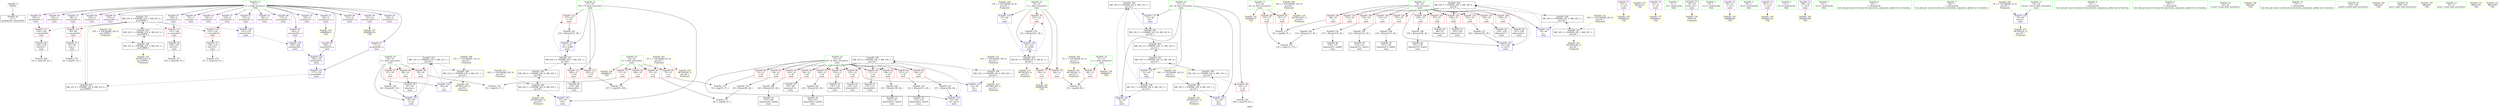 digraph "SVFG" {
	label="SVFG";

	Node0x55b5bd2cd750 [shape=record,color=grey,label="{NodeID: 0\nNullPtr}"];
	Node0x55b5bd2cd750 -> Node0x55b5bd2b3100[style=solid];
	Node0x55b5bd2d7d50 [shape=record,color=grey,label="{NodeID: 180\n141 = cmp(140, 93, )\n}"];
	Node0x55b5bd2ce300 [shape=record,color=red,label="{NodeID: 97\n162\<--33\n\<--i6\nmain\n}"];
	Node0x55b5bd2ce300 -> Node0x55b5bd2d6250[style=solid];
	Node0x55b5bd2b2940 [shape=record,color=green,label="{NodeID: 14\n21\<--22\nt\<--t_field_insensitive\nmain\n}"];
	Node0x55b5bd2b2940 -> Node0x55b5bd2d0840[style=solid];
	Node0x55b5bd2b2940 -> Node0x55b5bd2d4b90[style=solid];
	Node0x55b5bd2d2760 [shape=record,color=black,label="{NodeID: 194\nMR_14V_9 = PHI(MR_14V_8, MR_14V_7, )\npts\{32 \}\n}"];
	Node0x55b5bd2d2760 -> Node0x55b5bd2d42a0[style=dashed];
	Node0x55b5bd2d2760 -> Node0x55b5bd2d1d60[style=dashed];
	Node0x55b5bd2cee60 [shape=record,color=red,label="{NodeID: 111\n205\<--37\n\<--i79\nmain\n}"];
	Node0x55b5bd2cee60 -> Node0x55b5bd2d7bd0[style=solid];
	Node0x55b5bd2b32d0 [shape=record,color=black,label="{NodeID: 28\n61\<--60\nidxprom\<--\nmain\n}"];
	Node0x55b5bd2e6ac0 [shape=record,color=yellow,style=double,label="{NodeID: 208\n10V_1 = ENCHI(MR_10V_0)\npts\{28 \}\nFun[main]}"];
	Node0x55b5bd2e6ac0 -> Node0x55b5bd2d0ec0[style=dashed];
	Node0x55b5bd2e6ac0 -> Node0x55b5bd2d0f90[style=dashed];
	Node0x55b5bd2e6ac0 -> Node0x55b5bd2e86b0[style=dashed];
	Node0x55b5bd2d4100 [shape=record,color=blue,label="{NodeID: 125\n31\<--40\nok\<--\nmain\n}"];
	Node0x55b5bd2d4100 -> Node0x55b5bd2e06e0[style=dashed];
	Node0x55b5bd2cdd50 [shape=record,color=black,label="{NodeID: 42\n151\<--150\nidxprom53\<--add52\nmain\n}"];
	Node0x55b5bd2e8950 [shape=record,color=yellow,style=double,label="{NodeID: 222\nRETMU(16V_2)\npts\{34 \}\nFun[main]}"];
	Node0x55b5bd2d4c60 [shape=record,color=yellow,style=double,label="{NodeID: 139\nAPARM(52)\nCS[]}"];
	Node0x55b5bd2cf8d0 [shape=record,color=purple,label="{NodeID: 56\n120\<--4\narrayidx31\<--a\nmain\n}"];
	Node0x55b5bd2d5680 [shape=record,color=yellow,style=double,label="{NodeID: 153\nARet(213)\nCS[]}"];
	Node0x55b5bd2d0430 [shape=record,color=purple,label="{NodeID: 70\n41\<--6\n\<--.str\nmain\n}"];
	Node0x55b5bd2d0430 -> Node0x55b5bd2d4ac0[style=solid];
	Node0x55b5bd2d69d0 [shape=record,color=grey,label="{NodeID: 167\n187 = Binary(186, 46, )\n}"];
	Node0x55b5bd2d69d0 -> Node0x55b5bd2d4780[style=solid];
	Node0x55b5bd2d0f90 [shape=record,color=red,label="{NodeID: 84\n115\<--27\n\<--m\nmain\n}"];
	Node0x55b5bd2d0f90 -> Node0x55b5bd2d7a50[style=solid];
	Node0x55b5bd2b4950 [shape=record,color=green,label="{NodeID: 1\n6\<--1\n.str\<--dummyObj\nGlob }"];
	Node0x55b5bd2d7ed0 [shape=record,color=grey,label="{NodeID: 181\n196 = cmp(195, 40, )\n}"];
	Node0x55b5bd2ce3d0 [shape=record,color=red,label="{NodeID: 98\n171\<--33\n\<--i6\nmain\n}"];
	Node0x55b5bd2ce3d0 -> Node0x55b5bd2ce160[style=solid];
	Node0x55b5bd2b3ef0 [shape=record,color=green,label="{NodeID: 15\n23\<--24\nc\<--c_field_insensitive\nmain\n}"];
	Node0x55b5bd2b3ef0 -> Node0x55b5bd2d0910[style=solid];
	Node0x55b5bd2b3ef0 -> Node0x55b5bd2d09e0[style=solid];
	Node0x55b5bd2b3ef0 -> Node0x55b5bd2d0ab0[style=solid];
	Node0x55b5bd2b3ef0 -> Node0x55b5bd2d3c20[style=solid];
	Node0x55b5bd2b3ef0 -> Node0x55b5bd2d49f0[style=solid];
	Node0x55b5bd2d2850 [shape=record,color=black,label="{NodeID: 195\nMR_14V_5 = PHI(MR_14V_12, MR_14V_4, )\npts\{32 \}\n}"];
	Node0x55b5bd2d2850 -> Node0x55b5bd2d4100[style=dashed];
	Node0x55b5bd2d2850 -> Node0x55b5bd2e06e0[style=dashed];
	Node0x55b5bd2d2850 -> Node0x55b5bd2e3f00[style=dashed];
	Node0x55b5bd2d2850 -> Node0x55b5bd2e5300[style=dashed];
	Node0x55b5bd2cef30 [shape=record,color=red,label="{NodeID: 112\n209\<--37\n\<--i79\nmain\n}"];
	Node0x55b5bd2cef30 -> Node0x55b5bd2cf320[style=solid];
	Node0x55b5bd2b33a0 [shape=record,color=black,label="{NodeID: 29\n85\<--84\nidxprom13\<--\nmain\n}"];
	Node0x55b5bd2e6ba0 [shape=record,color=yellow,style=double,label="{NodeID: 209\n12V_1 = ENCHI(MR_12V_0)\npts\{30 \}\nFun[main]}"];
	Node0x55b5bd2e6ba0 -> Node0x55b5bd2de8e0[style=dashed];
	Node0x55b5bd2d41d0 [shape=record,color=blue,label="{NodeID: 126\n31\<--40\nok\<--\nmain\n}"];
	Node0x55b5bd2d41d0 -> Node0x55b5bd2d2760[style=dashed];
	Node0x55b5bd2cde20 [shape=record,color=black,label="{NodeID: 43\n156\<--155\nidxprom55\<--\nmain\n}"];
	Node0x55b5bd2e8a30 [shape=record,color=yellow,style=double,label="{NodeID: 223\nRETMU(18V_2)\npts\{36 \}\nFun[main]}"];
	Node0x55b5bd2d4d30 [shape=record,color=yellow,style=double,label="{NodeID: 140\nAPARM(25)\nCS[]}"];
	Node0x55b5bd2cf9a0 [shape=record,color=purple,label="{NodeID: 57\n124\<--4\narrayidx34\<--a\nmain\n}"];
	Node0x55b5bd2cf9a0 -> Node0x55b5bd2d39b0[style=solid];
	Node0x55b5bd2d5710 [shape=record,color=yellow,style=double,label="{NodeID: 154\nFRet(18)\nFun[main]}"];
	Node0x55b5bd2d0500 [shape=record,color=purple,label="{NodeID: 71\n52\<--8\n\<--.str.1\nmain\n}"];
	Node0x55b5bd2d0500 -> Node0x55b5bd2d4c60[style=solid];
	Node0x55b5bd2d6b50 [shape=record,color=grey,label="{NodeID: 168\n150 = Binary(149, 46, )\n}"];
	Node0x55b5bd2d6b50 -> Node0x55b5bd2cdd50[style=solid];
	Node0x55b5bd2d1060 [shape=record,color=red,label="{NodeID: 85\n56\<--29\n\<--i\nmain\n}"];
	Node0x55b5bd2d1060 -> Node0x55b5bd2d7450[style=solid];
	Node0x55b5bd2b26b0 [shape=record,color=green,label="{NodeID: 2\n8\<--1\n.str.1\<--dummyObj\nGlob }"];
	Node0x55b5bd2ddee0 [shape=record,color=black,label="{NodeID: 182\nMR_12V_4 = PHI(MR_12V_5, MR_12V_3, )\npts\{30 \}\n}"];
	Node0x55b5bd2ddee0 -> Node0x55b5bd2d1060[style=dashed];
	Node0x55b5bd2ddee0 -> Node0x55b5bd2d1130[style=dashed];
	Node0x55b5bd2ddee0 -> Node0x55b5bd2d1200[style=dashed];
	Node0x55b5bd2ddee0 -> Node0x55b5bd2d3dc0[style=dashed];
	Node0x55b5bd2ddee0 -> Node0x55b5bd2de8e0[style=dashed];
	Node0x55b5bd2ce4a0 [shape=record,color=red,label="{NodeID: 99\n186\<--33\n\<--i6\nmain\n}"];
	Node0x55b5bd2ce4a0 -> Node0x55b5bd2d69d0[style=solid];
	Node0x55b5bd2b3fc0 [shape=record,color=green,label="{NodeID: 16\n25\<--26\nn\<--n_field_insensitive\nmain\n}"];
	Node0x55b5bd2b3fc0 -> Node0x55b5bd2d0b80[style=solid];
	Node0x55b5bd2b3fc0 -> Node0x55b5bd2d0c50[style=solid];
	Node0x55b5bd2b3fc0 -> Node0x55b5bd2d0d20[style=solid];
	Node0x55b5bd2b3fc0 -> Node0x55b5bd2d0df0[style=solid];
	Node0x55b5bd2b3fc0 -> Node0x55b5bd2d4d30[style=solid];
	Node0x55b5bd2e3500 [shape=record,color=black,label="{NodeID: 196\nMR_18V_5 = PHI(MR_18V_6, MR_18V_4, )\npts\{36 \}\n}"];
	Node0x55b5bd2e3500 -> Node0x55b5bd2ce570[style=dashed];
	Node0x55b5bd2e3500 -> Node0x55b5bd2ce640[style=dashed];
	Node0x55b5bd2e3500 -> Node0x55b5bd2ce710[style=dashed];
	Node0x55b5bd2e3500 -> Node0x55b5bd2ce7e0[style=dashed];
	Node0x55b5bd2e3500 -> Node0x55b5bd2ce8b0[style=dashed];
	Node0x55b5bd2e3500 -> Node0x55b5bd2ce980[style=dashed];
	Node0x55b5bd2e3500 -> Node0x55b5bd2cea50[style=dashed];
	Node0x55b5bd2e3500 -> Node0x55b5bd2ceb20[style=dashed];
	Node0x55b5bd2e3500 -> Node0x55b5bd2cebf0[style=dashed];
	Node0x55b5bd2e3500 -> Node0x55b5bd2cecc0[style=dashed];
	Node0x55b5bd2e3500 -> Node0x55b5bd2ced90[style=dashed];
	Node0x55b5bd2e3500 -> Node0x55b5bd2d46b0[style=dashed];
	Node0x55b5bd2e3500 -> Node0x55b5bd2e4900[style=dashed];
	Node0x55b5bd2cf000 [shape=record,color=red,label="{NodeID: 113\n215\<--37\n\<--i79\nmain\n}"];
	Node0x55b5bd2cf000 -> Node0x55b5bd2d60d0[style=solid];
	Node0x55b5bd2b3470 [shape=record,color=black,label="{NodeID: 30\n88\<--87\nidxprom15\<--\nmain\n}"];
	Node0x55b5bd2e6c80 [shape=record,color=yellow,style=double,label="{NodeID: 210\n14V_1 = ENCHI(MR_14V_0)\npts\{32 \}\nFun[main]}"];
	Node0x55b5bd2e6c80 -> Node0x55b5bd2dede0[style=dashed];
	Node0x55b5bd2d42a0 [shape=record,color=blue,label="{NodeID: 127\n31\<--40\nok\<--\nmain\n}"];
	Node0x55b5bd2d42a0 -> Node0x55b5bd2d1d60[style=dashed];
	Node0x55b5bd2cdef0 [shape=record,color=black,label="{NodeID: 44\n159\<--158\nidxprom57\<--\nmain\n}"];
	Node0x55b5bd2e8b10 [shape=record,color=yellow,style=double,label="{NodeID: 224\nRETMU(20V_2)\npts\{38 \}\nFun[main]}"];
	Node0x55b5bd2d4e00 [shape=record,color=yellow,style=double,label="{NodeID: 141\nAPARM(27)\nCS[]}"];
	Node0x55b5bd2cfa70 [shape=record,color=purple,label="{NodeID: 58\n134\<--4\narrayidx41\<--a\nmain\n}"];
	Node0x55b5bd2d57d0 [shape=record,color=grey,label="{NodeID: 155\n96 = Binary(95, 46, )\n}"];
	Node0x55b5bd2d57d0 -> Node0x55b5bd2d78d0[style=solid];
	Node0x55b5bd2d05d0 [shape=record,color=purple,label="{NodeID: 72\n64\<--10\n\<--.str.2\nmain\n}"];
	Node0x55b5bd2d05d0 -> Node0x55b5bd2d4ed0[style=solid];
	Node0x55b5bd2d6cd0 [shape=record,color=grey,label="{NodeID: 169\n136 = Binary(135, 46, )\n}"];
	Node0x55b5bd2d6cd0 -> Node0x55b5bd2cdae0[style=solid];
	Node0x55b5bd2d1130 [shape=record,color=red,label="{NodeID: 86\n60\<--29\n\<--i\nmain\n}"];
	Node0x55b5bd2d1130 -> Node0x55b5bd2b32d0[style=solid];
	Node0x55b5bd2b2740 [shape=record,color=green,label="{NodeID: 3\n10\<--1\n.str.2\<--dummyObj\nGlob }"];
	Node0x55b5bd2de3e0 [shape=record,color=black,label="{NodeID: 183\nMR_6V_3 = PHI(MR_6V_4, MR_6V_2, )\npts\{24 \}\n}"];
	Node0x55b5bd2de3e0 -> Node0x55b5bd2d0910[style=dashed];
	Node0x55b5bd2de3e0 -> Node0x55b5bd2d09e0[style=dashed];
	Node0x55b5bd2de3e0 -> Node0x55b5bd2d0ab0[style=dashed];
	Node0x55b5bd2de3e0 -> Node0x55b5bd2d49f0[style=dashed];
	Node0x55b5bd2de3e0 -> Node0x55b5bd2e84f0[style=dashed];
	Node0x55b5bd2ce570 [shape=record,color=red,label="{NodeID: 100\n80\<--35\n\<--j\nmain\n}"];
	Node0x55b5bd2ce570 -> Node0x55b5bd2d6fd0[style=solid];
	Node0x55b5bd2b4090 [shape=record,color=green,label="{NodeID: 17\n27\<--28\nm\<--m_field_insensitive\nmain\n}"];
	Node0x55b5bd2b4090 -> Node0x55b5bd2d0ec0[style=solid];
	Node0x55b5bd2b4090 -> Node0x55b5bd2d0f90[style=solid];
	Node0x55b5bd2b4090 -> Node0x55b5bd2d4e00[style=solid];
	Node0x55b5bd2e3a00 [shape=record,color=black,label="{NodeID: 197\nMR_22V_4 = PHI(MR_22V_9, MR_22V_3, )\npts\{50000 \}\n}"];
	Node0x55b5bd2e3a00 -> Node0x55b5bd2cf0d0[style=dashed];
	Node0x55b5bd2e3a00 -> Node0x55b5bd2cf1a0[style=dashed];
	Node0x55b5bd2e3a00 -> Node0x55b5bd2d39b0[style=dashed];
	Node0x55b5bd2e3a00 -> Node0x55b5bd2d3a80[style=dashed];
	Node0x55b5bd2e3a00 -> Node0x55b5bd2d4370[style=dashed];
	Node0x55b5bd2e3a00 -> Node0x55b5bd2e4e00[style=dashed];
	Node0x55b5bd2e3a00 -> Node0x55b5bd2e5800[style=dashed];
	Node0x55b5bd2cf0d0 [shape=record,color=red,label="{NodeID: 114\n90\<--89\n\<--arrayidx16\nmain\n}"];
	Node0x55b5bd2cf0d0 -> Node0x55b5bd2b3540[style=solid];
	Node0x55b5bd2b3540 [shape=record,color=black,label="{NodeID: 31\n91\<--90\nconv\<--\nmain\n}"];
	Node0x55b5bd2b3540 -> Node0x55b5bd2d6e50[style=solid];
	Node0x55b5bd2e7570 [shape=record,color=yellow,style=double,label="{NodeID: 211\n16V_1 = ENCHI(MR_16V_0)\npts\{34 \}\nFun[main]}"];
	Node0x55b5bd2e7570 -> Node0x55b5bd2df2e0[style=dashed];
	Node0x55b5bd2d4370 [shape=record,color=blue,label="{NodeID: 128\n152\<--154\narrayidx54\<--\nmain\n}"];
	Node0x55b5bd2d4370 -> Node0x55b5bd2d4440[style=dashed];
	Node0x55b5bd2cdfc0 [shape=record,color=black,label="{NodeID: 45\n164\<--163\nidxprom60\<--add59\nmain\n}"];
	Node0x55b5bd2e8bf0 [shape=record,color=yellow,style=double,label="{NodeID: 225\nRETMU(22V_2)\npts\{50000 \}\nFun[main]}"];
	Node0x55b5bd2d4ed0 [shape=record,color=yellow,style=double,label="{NodeID: 142\nAPARM(64)\nCS[]}"];
	Node0x55b5bd2cfb40 [shape=record,color=purple,label="{NodeID: 59\n138\<--4\narrayidx44\<--a\nmain\n}"];
	Node0x55b5bd2cfb40 -> Node0x55b5bd2d3a80[style=solid];
	Node0x55b5bd2d5950 [shape=record,color=grey,label="{NodeID: 156\n175 = Binary(174, 46, )\n}"];
	Node0x55b5bd2d5950 -> Node0x55b5bd2cf250[style=solid];
	Node0x55b5bd2d06a0 [shape=record,color=purple,label="{NodeID: 73\n191\<--12\n\<--.str.3\nmain\n}"];
	Node0x55b5bd2d06a0 -> Node0x55b5bd2d5070[style=solid];
	Node0x55b5bd2d6e50 [shape=record,color=grey,label="{NodeID: 170\n92 = cmp(91, 93, )\n}"];
	Node0x55b5bd2d1200 [shape=record,color=red,label="{NodeID: 87\n67\<--29\n\<--i\nmain\n}"];
	Node0x55b5bd2d1200 -> Node0x55b5bd2d5c50[style=solid];
	Node0x55b5bd2cce30 [shape=record,color=green,label="{NodeID: 4\n12\<--1\n.str.3\<--dummyObj\nGlob }"];
	Node0x55b5bd2de8e0 [shape=record,color=black,label="{NodeID: 184\nMR_12V_2 = PHI(MR_12V_4, MR_12V_1, )\npts\{30 \}\n}"];
	Node0x55b5bd2de8e0 -> Node0x55b5bd2d3cf0[style=dashed];
	Node0x55b5bd2de8e0 -> Node0x55b5bd2e8790[style=dashed];
	Node0x55b5bd2ce640 [shape=record,color=red,label="{NodeID: 101\n87\<--35\n\<--j\nmain\n}"];
	Node0x55b5bd2ce640 -> Node0x55b5bd2b3470[style=solid];
	Node0x55b5bd2b4160 [shape=record,color=green,label="{NodeID: 18\n29\<--30\ni\<--i_field_insensitive\nmain\n}"];
	Node0x55b5bd2b4160 -> Node0x55b5bd2d1060[style=solid];
	Node0x55b5bd2b4160 -> Node0x55b5bd2d1130[style=solid];
	Node0x55b5bd2b4160 -> Node0x55b5bd2d1200[style=solid];
	Node0x55b5bd2b4160 -> Node0x55b5bd2d3cf0[style=solid];
	Node0x55b5bd2b4160 -> Node0x55b5bd2d3dc0[style=solid];
	Node0x55b5bd2e3f00 [shape=record,color=black,label="{NodeID: 198\nMR_14V_4 = PHI(MR_14V_5, MR_14V_3, )\npts\{32 \}\n}"];
	Node0x55b5bd2e3f00 -> Node0x55b5bd2d12d0[style=dashed];
	Node0x55b5bd2e3f00 -> Node0x55b5bd2dede0[style=dashed];
	Node0x55b5bd2e3f00 -> Node0x55b5bd2d2850[style=dashed];
	Node0x55b5bd2cf1a0 [shape=record,color=red,label="{NodeID: 115\n107\<--106\n\<--arrayidx23\nmain\n}"];
	Node0x55b5bd2cf1a0 -> Node0x55b5bd2b37b0[style=solid];
	Node0x55b5bd2b3610 [shape=record,color=black,label="{NodeID: 32\n102\<--101\nidxprom20\<--add19\nmain\n}"];
	Node0x55b5bd2e7650 [shape=record,color=yellow,style=double,label="{NodeID: 212\n18V_1 = ENCHI(MR_18V_0)\npts\{36 \}\nFun[main]}"];
	Node0x55b5bd2e7650 -> Node0x55b5bd2df7e0[style=dashed];
	Node0x55b5bd2d4440 [shape=record,color=blue,label="{NodeID: 129\n160\<--154\narrayidx58\<--\nmain\n}"];
	Node0x55b5bd2d4440 -> Node0x55b5bd2d4510[style=dashed];
	Node0x55b5bd2ce090 [shape=record,color=black,label="{NodeID: 46\n167\<--166\nidxprom62\<--\nmain\n}"];
	Node0x55b5bd2d4fa0 [shape=record,color=yellow,style=double,label="{NodeID: 143\nAPARM(63)\nCS[]}"];
	Node0x55b5bd2cfc10 [shape=record,color=purple,label="{NodeID: 60\n148\<--4\narrayidx51\<--a\nmain\n}"];
	Node0x55b5bd2d5ad0 [shape=record,color=grey,label="{NodeID: 157\n182 = Binary(181, 46, )\n}"];
	Node0x55b5bd2d5ad0 -> Node0x55b5bd2d46b0[style=solid];
	Node0x55b5bd2d0770 [shape=record,color=purple,label="{NodeID: 74\n198\<--14\n\<--.str.4\nmain\n}"];
	Node0x55b5bd2d0770 -> Node0x55b5bd2d5210[style=solid];
	Node0x55b5bd2d6fd0 [shape=record,color=grey,label="{NodeID: 171\n82 = cmp(80, 81, )\n}"];
	Node0x55b5bd2d12d0 [shape=record,color=red,label="{NodeID: 88\n195\<--31\n\<--ok\nmain\n}"];
	Node0x55b5bd2d12d0 -> Node0x55b5bd2d7ed0[style=solid];
	Node0x55b5bd2ccec0 [shape=record,color=green,label="{NodeID: 5\n14\<--1\n.str.4\<--dummyObj\nGlob }"];
	Node0x55b5bd2dede0 [shape=record,color=black,label="{NodeID: 185\nMR_14V_2 = PHI(MR_14V_4, MR_14V_1, )\npts\{32 \}\n}"];
	Node0x55b5bd2dede0 -> Node0x55b5bd2d3e90[style=dashed];
	Node0x55b5bd2dede0 -> Node0x55b5bd2e8870[style=dashed];
	Node0x55b5bd2ce710 [shape=record,color=red,label="{NodeID: 102\n104\<--35\n\<--j\nmain\n}"];
	Node0x55b5bd2ce710 -> Node0x55b5bd2b36e0[style=solid];
	Node0x55b5bd2b4230 [shape=record,color=green,label="{NodeID: 19\n31\<--32\nok\<--ok_field_insensitive\nmain\n}"];
	Node0x55b5bd2b4230 -> Node0x55b5bd2d12d0[style=solid];
	Node0x55b5bd2b4230 -> Node0x55b5bd2d3e90[style=solid];
	Node0x55b5bd2b4230 -> Node0x55b5bd2d4100[style=solid];
	Node0x55b5bd2b4230 -> Node0x55b5bd2d41d0[style=solid];
	Node0x55b5bd2b4230 -> Node0x55b5bd2d42a0[style=solid];
	Node0x55b5bd2e4400 [shape=record,color=black,label="{NodeID: 199\nMR_16V_4 = PHI(MR_16V_5, MR_16V_3, )\npts\{34 \}\n}"];
	Node0x55b5bd2e4400 -> Node0x55b5bd2d13a0[style=dashed];
	Node0x55b5bd2e4400 -> Node0x55b5bd2d1470[style=dashed];
	Node0x55b5bd2e4400 -> Node0x55b5bd2d1540[style=dashed];
	Node0x55b5bd2e4400 -> Node0x55b5bd2d1610[style=dashed];
	Node0x55b5bd2e4400 -> Node0x55b5bd2d16e0[style=dashed];
	Node0x55b5bd2e4400 -> Node0x55b5bd2d17b0[style=dashed];
	Node0x55b5bd2e4400 -> Node0x55b5bd2d1880[style=dashed];
	Node0x55b5bd2e4400 -> Node0x55b5bd2ce230[style=dashed];
	Node0x55b5bd2e4400 -> Node0x55b5bd2ce300[style=dashed];
	Node0x55b5bd2e4400 -> Node0x55b5bd2ce3d0[style=dashed];
	Node0x55b5bd2e4400 -> Node0x55b5bd2ce4a0[style=dashed];
	Node0x55b5bd2e4400 -> Node0x55b5bd2d4780[style=dashed];
	Node0x55b5bd2e4400 -> Node0x55b5bd2df2e0[style=dashed];
	Node0x55b5bd2d39b0 [shape=record,color=red,label="{NodeID: 116\n125\<--124\n\<--arrayidx34\nmain\n}"];
	Node0x55b5bd2d39b0 -> Node0x55b5bd2cd940[style=solid];
	Node0x55b5bd2b36e0 [shape=record,color=black,label="{NodeID: 33\n105\<--104\nidxprom22\<--\nmain\n}"];
	Node0x55b5bd2e7730 [shape=record,color=yellow,style=double,label="{NodeID: 213\n20V_1 = ENCHI(MR_20V_0)\npts\{38 \}\nFun[main]}"];
	Node0x55b5bd2e7730 -> Node0x55b5bd2dfce0[style=dashed];
	Node0x55b5bd2d4510 [shape=record,color=blue,label="{NodeID: 130\n168\<--170\narrayidx63\<--\nmain\n}"];
	Node0x55b5bd2d4510 -> Node0x55b5bd2d45e0[style=dashed];
	Node0x55b5bd2ce160 [shape=record,color=black,label="{NodeID: 47\n172\<--171\nidxprom64\<--\nmain\n}"];
	Node0x55b5bd2d5070 [shape=record,color=yellow,style=double,label="{NodeID: 144\nAPARM(191)\nCS[]}"];
	Node0x55b5bd2cfce0 [shape=record,color=purple,label="{NodeID: 61\n152\<--4\narrayidx54\<--a\nmain\n}"];
	Node0x55b5bd2cfce0 -> Node0x55b5bd2d4370[style=solid];
	Node0x55b5bd2d5c50 [shape=record,color=grey,label="{NodeID: 158\n68 = Binary(67, 46, )\n}"];
	Node0x55b5bd2d5c50 -> Node0x55b5bd2d3dc0[style=solid];
	Node0x55b5bd2d0840 [shape=record,color=red,label="{NodeID: 75\n49\<--21\n\<--t\nmain\n}"];
	Node0x55b5bd2d0840 -> Node0x55b5bd2d7150[style=solid];
	Node0x55b5bd2d7150 [shape=record,color=grey,label="{NodeID: 172\n50 = cmp(48, 49, )\n}"];
	Node0x55b5bd2d13a0 [shape=record,color=red,label="{NodeID: 89\n74\<--33\n\<--i6\nmain\n}"];
	Node0x55b5bd2d13a0 -> Node0x55b5bd2d72d0[style=solid];
	Node0x55b5bd2b4df0 [shape=record,color=green,label="{NodeID: 6\n40\<--1\n\<--dummyObj\nCan only get source location for instruction, argument, global var or function.}"];
	Node0x55b5bd2df2e0 [shape=record,color=black,label="{NodeID: 186\nMR_16V_2 = PHI(MR_16V_4, MR_16V_1, )\npts\{34 \}\n}"];
	Node0x55b5bd2df2e0 -> Node0x55b5bd2d3f60[style=dashed];
	Node0x55b5bd2df2e0 -> Node0x55b5bd2e8950[style=dashed];
	Node0x55b5bd2ce7e0 [shape=record,color=red,label="{NodeID: 103\n113\<--35\n\<--j\nmain\n}"];
	Node0x55b5bd2ce7e0 -> Node0x55b5bd2d6550[style=solid];
	Node0x55b5bd2b4300 [shape=record,color=green,label="{NodeID: 20\n33\<--34\ni6\<--i6_field_insensitive\nmain\n}"];
	Node0x55b5bd2b4300 -> Node0x55b5bd2d13a0[style=solid];
	Node0x55b5bd2b4300 -> Node0x55b5bd2d1470[style=solid];
	Node0x55b5bd2b4300 -> Node0x55b5bd2d1540[style=solid];
	Node0x55b5bd2b4300 -> Node0x55b5bd2d1610[style=solid];
	Node0x55b5bd2b4300 -> Node0x55b5bd2d16e0[style=solid];
	Node0x55b5bd2b4300 -> Node0x55b5bd2d17b0[style=solid];
	Node0x55b5bd2b4300 -> Node0x55b5bd2d1880[style=solid];
	Node0x55b5bd2b4300 -> Node0x55b5bd2ce230[style=solid];
	Node0x55b5bd2b4300 -> Node0x55b5bd2ce300[style=solid];
	Node0x55b5bd2b4300 -> Node0x55b5bd2ce3d0[style=solid];
	Node0x55b5bd2b4300 -> Node0x55b5bd2ce4a0[style=solid];
	Node0x55b5bd2b4300 -> Node0x55b5bd2d3f60[style=solid];
	Node0x55b5bd2b4300 -> Node0x55b5bd2d4780[style=solid];
	Node0x55b5bd2e4900 [shape=record,color=black,label="{NodeID: 200\nMR_18V_3 = PHI(MR_18V_5, MR_18V_2, )\npts\{36 \}\n}"];
	Node0x55b5bd2e4900 -> Node0x55b5bd2d4030[style=dashed];
	Node0x55b5bd2e4900 -> Node0x55b5bd2df7e0[style=dashed];
	Node0x55b5bd2d3a80 [shape=record,color=red,label="{NodeID: 117\n139\<--138\n\<--arrayidx44\nmain\n}"];
	Node0x55b5bd2d3a80 -> Node0x55b5bd2cdbb0[style=solid];
	Node0x55b5bd2b37b0 [shape=record,color=black,label="{NodeID: 34\n108\<--107\nconv24\<--\nmain\n}"];
	Node0x55b5bd2b37b0 -> Node0x55b5bd2d75d0[style=solid];
	Node0x55b5bd2e7810 [shape=record,color=yellow,style=double,label="{NodeID: 214\n22V_1 = ENCHI(MR_22V_0)\npts\{50000 \}\nFun[main]}"];
	Node0x55b5bd2e7810 -> Node0x55b5bd2e01e0[style=dashed];
	Node0x55b5bd2d45e0 [shape=record,color=blue,label="{NodeID: 131\n177\<--170\narrayidx68\<--\nmain\n}"];
	Node0x55b5bd2d45e0 -> Node0x55b5bd2e5800[style=dashed];
	Node0x55b5bd2cf250 [shape=record,color=black,label="{NodeID: 48\n176\<--175\nidxprom67\<--add66\nmain\n}"];
	Node0x55b5bd2d5140 [shape=record,color=yellow,style=double,label="{NodeID: 145\nAPARM(190)\nCS[]}"];
	Node0x55b5bd2cfdb0 [shape=record,color=purple,label="{NodeID: 62\n157\<--4\narrayidx56\<--a\nmain\n}"];
	Node0x55b5bd2d5dd0 [shape=record,color=grey,label="{NodeID: 159\n222 = Binary(221, 46, )\n}"];
	Node0x55b5bd2d5dd0 -> Node0x55b5bd2d49f0[style=solid];
	Node0x55b5bd2d0910 [shape=record,color=red,label="{NodeID: 76\n48\<--23\n\<--c\nmain\n}"];
	Node0x55b5bd2d0910 -> Node0x55b5bd2d7150[style=solid];
	Node0x55b5bd2d72d0 [shape=record,color=grey,label="{NodeID: 173\n76 = cmp(74, 75, )\n}"];
	Node0x55b5bd2d1470 [shape=record,color=red,label="{NodeID: 90\n84\<--33\n\<--i6\nmain\n}"];
	Node0x55b5bd2d1470 -> Node0x55b5bd2b33a0[style=solid];
	Node0x55b5bd2b4e80 [shape=record,color=green,label="{NodeID: 7\n46\<--1\n\<--dummyObj\nCan only get source location for instruction, argument, global var or function.}"];
	Node0x55b5bd2df7e0 [shape=record,color=black,label="{NodeID: 187\nMR_18V_2 = PHI(MR_18V_3, MR_18V_1, )\npts\{36 \}\n}"];
	Node0x55b5bd2df7e0 -> Node0x55b5bd2e4900[style=dashed];
	Node0x55b5bd2df7e0 -> Node0x55b5bd2e8a30[style=dashed];
	Node0x55b5bd2ce8b0 [shape=record,color=red,label="{NodeID: 104\n121\<--35\n\<--j\nmain\n}"];
	Node0x55b5bd2ce8b0 -> Node0x55b5bd2d66d0[style=solid];
	Node0x55b5bd2b43d0 [shape=record,color=green,label="{NodeID: 21\n35\<--36\nj\<--j_field_insensitive\nmain\n}"];
	Node0x55b5bd2b43d0 -> Node0x55b5bd2ce570[style=solid];
	Node0x55b5bd2b43d0 -> Node0x55b5bd2ce640[style=solid];
	Node0x55b5bd2b43d0 -> Node0x55b5bd2ce710[style=solid];
	Node0x55b5bd2b43d0 -> Node0x55b5bd2ce7e0[style=solid];
	Node0x55b5bd2b43d0 -> Node0x55b5bd2ce8b0[style=solid];
	Node0x55b5bd2b43d0 -> Node0x55b5bd2ce980[style=solid];
	Node0x55b5bd2b43d0 -> Node0x55b5bd2cea50[style=solid];
	Node0x55b5bd2b43d0 -> Node0x55b5bd2ceb20[style=solid];
	Node0x55b5bd2b43d0 -> Node0x55b5bd2cebf0[style=solid];
	Node0x55b5bd2b43d0 -> Node0x55b5bd2cecc0[style=solid];
	Node0x55b5bd2b43d0 -> Node0x55b5bd2ced90[style=solid];
	Node0x55b5bd2b43d0 -> Node0x55b5bd2d4030[style=solid];
	Node0x55b5bd2b43d0 -> Node0x55b5bd2d46b0[style=solid];
	Node0x55b5bd2e4e00 [shape=record,color=black,label="{NodeID: 201\nMR_22V_3 = PHI(MR_22V_4, MR_22V_2, )\npts\{50000 \}\n}"];
	Node0x55b5bd2e4e00 -> Node0x55b5bd2e01e0[style=dashed];
	Node0x55b5bd2e4e00 -> Node0x55b5bd2e3a00[style=dashed];
	Node0x55b5bd2d3b50 [shape=record,color=blue,label="{NodeID: 118\n19\<--40\nretval\<--\nmain\n}"];
	Node0x55b5bd2d3b50 -> Node0x55b5bd2e78f0[style=dashed];
	Node0x55b5bd2cd7e0 [shape=record,color=black,label="{NodeID: 35\n119\<--118\nidxprom30\<--\nmain\n}"];
	Node0x55b5bd2e78f0 [shape=record,color=yellow,style=double,label="{NodeID: 215\nRETMU(2V_2)\npts\{20 \}\nFun[main]}"];
	Node0x55b5bd2d46b0 [shape=record,color=blue,label="{NodeID: 132\n35\<--182\nj\<--inc71\nmain\n}"];
	Node0x55b5bd2d46b0 -> Node0x55b5bd2e3500[style=dashed];
	Node0x55b5bd2cf320 [shape=record,color=black,label="{NodeID: 49\n210\<--209\nidxprom83\<--\nmain\n}"];
	Node0x55b5bd2d5210 [shape=record,color=yellow,style=double,label="{NodeID: 146\nAPARM(198)\nCS[]}"];
	Node0x55b5bd2cfe80 [shape=record,color=purple,label="{NodeID: 63\n160\<--4\narrayidx58\<--a\nmain\n}"];
	Node0x55b5bd2cfe80 -> Node0x55b5bd2d4440[style=solid];
	Node0x55b5bd2d5f50 [shape=record,color=grey,label="{NodeID: 160\n101 = Binary(100, 46, )\n}"];
	Node0x55b5bd2d5f50 -> Node0x55b5bd2b3610[style=solid];
	Node0x55b5bd2d09e0 [shape=record,color=red,label="{NodeID: 77\n190\<--23\n\<--c\nmain\n}"];
	Node0x55b5bd2d09e0 -> Node0x55b5bd2d5140[style=solid];
	Node0x55b5bd2d7450 [shape=record,color=grey,label="{NodeID: 174\n58 = cmp(56, 57, )\n}"];
	Node0x55b5bd2d1540 [shape=record,color=red,label="{NodeID: 91\n95\<--33\n\<--i6\nmain\n}"];
	Node0x55b5bd2d1540 -> Node0x55b5bd2d57d0[style=solid];
	Node0x55b5bd2b2b30 [shape=record,color=green,label="{NodeID: 8\n93\<--1\n\<--dummyObj\nCan only get source location for instruction, argument, global var or function.}"];
	Node0x55b5bd2dfce0 [shape=record,color=black,label="{NodeID: 188\nMR_20V_2 = PHI(MR_20V_6, MR_20V_1, )\npts\{38 \}\n}"];
	Node0x55b5bd2dfce0 -> Node0x55b5bd2d4850[style=dashed];
	Node0x55b5bd2dfce0 -> Node0x55b5bd2e0be0[style=dashed];
	Node0x55b5bd2dfce0 -> Node0x55b5bd2e8b10[style=dashed];
	Node0x55b5bd2ce980 [shape=record,color=red,label="{NodeID: 105\n135\<--35\n\<--j\nmain\n}"];
	Node0x55b5bd2ce980 -> Node0x55b5bd2d6cd0[style=solid];
	Node0x55b5bd2b44a0 [shape=record,color=green,label="{NodeID: 22\n37\<--38\ni79\<--i79_field_insensitive\nmain\n}"];
	Node0x55b5bd2b44a0 -> Node0x55b5bd2cee60[style=solid];
	Node0x55b5bd2b44a0 -> Node0x55b5bd2cef30[style=solid];
	Node0x55b5bd2b44a0 -> Node0x55b5bd2cf000[style=solid];
	Node0x55b5bd2b44a0 -> Node0x55b5bd2d4850[style=solid];
	Node0x55b5bd2b44a0 -> Node0x55b5bd2d4920[style=solid];
	Node0x55b5bd2e5300 [shape=record,color=black,label="{NodeID: 202\nMR_14V_12 = PHI(MR_14V_11, MR_14V_5, )\npts\{32 \}\n}"];
	Node0x55b5bd2e5300 -> Node0x55b5bd2d2850[style=dashed];
	Node0x55b5bd2d3c20 [shape=record,color=blue,label="{NodeID: 119\n23\<--46\nc\<--\nmain\n}"];
	Node0x55b5bd2d3c20 -> Node0x55b5bd2de3e0[style=dashed];
	Node0x55b5bd2cd870 [shape=record,color=black,label="{NodeID: 36\n123\<--122\nidxprom33\<--add32\nmain\n}"];
	Node0x55b5bd2e8410 [shape=record,color=yellow,style=double,label="{NodeID: 216\nRETMU(4V_1)\npts\{22 \}\nFun[main]}"];
	Node0x55b5bd2d4780 [shape=record,color=blue,label="{NodeID: 133\n33\<--187\ni6\<--inc74\nmain\n}"];
	Node0x55b5bd2d4780 -> Node0x55b5bd2e4400[style=dashed];
	Node0x55b5bd2cf3f0 [shape=record,color=purple,label="{NodeID: 50\n62\<--4\narrayidx\<--a\nmain\n}"];
	Node0x55b5bd2d52e0 [shape=record,color=yellow,style=double,label="{NodeID: 147\nAPARM(212)\nCS[]}"];
	Node0x55b5bd2cff50 [shape=record,color=purple,label="{NodeID: 64\n165\<--4\narrayidx61\<--a\nmain\n}"];
	Node0x55b5bd2d60d0 [shape=record,color=grey,label="{NodeID: 161\n216 = Binary(215, 46, )\n}"];
	Node0x55b5bd2d60d0 -> Node0x55b5bd2d4920[style=solid];
	Node0x55b5bd2d0ab0 [shape=record,color=red,label="{NodeID: 78\n221\<--23\n\<--c\nmain\n}"];
	Node0x55b5bd2d0ab0 -> Node0x55b5bd2d5dd0[style=solid];
	Node0x55b5bd2d75d0 [shape=record,color=grey,label="{NodeID: 175\n109 = cmp(108, 93, )\n}"];
	Node0x55b5bd2d1610 [shape=record,color=red,label="{NodeID: 92\n100\<--33\n\<--i6\nmain\n}"];
	Node0x55b5bd2d1610 -> Node0x55b5bd2d5f50[style=solid];
	Node0x55b5bd2b2bc0 [shape=record,color=green,label="{NodeID: 9\n154\<--1\n\<--dummyObj\nCan only get source location for instruction, argument, global var or function.}"];
	Node0x55b5bd2e01e0 [shape=record,color=black,label="{NodeID: 189\nMR_22V_2 = PHI(MR_22V_3, MR_22V_1, )\npts\{50000 \}\n}"];
	Node0x55b5bd2e01e0 -> Node0x55b5bd2e4e00[style=dashed];
	Node0x55b5bd2e01e0 -> Node0x55b5bd2e8bf0[style=dashed];
	Node0x55b5bd2cea50 [shape=record,color=red,label="{NodeID: 106\n149\<--35\n\<--j\nmain\n}"];
	Node0x55b5bd2cea50 -> Node0x55b5bd2d6b50[style=solid];
	Node0x55b5bd2b2e00 [shape=record,color=green,label="{NodeID: 23\n43\<--44\nscanf\<--scanf_field_insensitive\n}"];
	Node0x55b5bd2e5800 [shape=record,color=black,label="{NodeID: 203\nMR_22V_9 = PHI(MR_22V_8, MR_22V_4, )\npts\{50000 \}\n}"];
	Node0x55b5bd2e5800 -> Node0x55b5bd2e3a00[style=dashed];
	Node0x55b5bd2d3cf0 [shape=record,color=blue,label="{NodeID: 120\n29\<--40\ni\<--\nmain\n}"];
	Node0x55b5bd2d3cf0 -> Node0x55b5bd2ddee0[style=dashed];
	Node0x55b5bd2cd940 [shape=record,color=black,label="{NodeID: 37\n126\<--125\nconv35\<--\nmain\n}"];
	Node0x55b5bd2cd940 -> Node0x55b5bd2d7750[style=solid];
	Node0x55b5bd2e84f0 [shape=record,color=yellow,style=double,label="{NodeID: 217\nRETMU(6V_3)\npts\{24 \}\nFun[main]}"];
	Node0x55b5bd2d4850 [shape=record,color=blue,label="{NodeID: 134\n37\<--40\ni79\<--\nmain\n}"];
	Node0x55b5bd2d4850 -> Node0x55b5bd2d2260[style=dashed];
	Node0x55b5bd2cf4c0 [shape=record,color=purple,label="{NodeID: 51\n63\<--4\narraydecay\<--a\nmain\n}"];
	Node0x55b5bd2cf4c0 -> Node0x55b5bd2d4fa0[style=solid];
	Node0x55b5bd2d53b0 [shape=record,color=yellow,style=double,label="{NodeID: 148\nARet(42)\nCS[]}"];
	Node0x55b5bd2d0020 [shape=record,color=purple,label="{NodeID: 65\n168\<--4\narrayidx63\<--a\nmain\n}"];
	Node0x55b5bd2d0020 -> Node0x55b5bd2d4510[style=solid];
	Node0x55b5bd2d6250 [shape=record,color=grey,label="{NodeID: 162\n163 = Binary(162, 46, )\n}"];
	Node0x55b5bd2d6250 -> Node0x55b5bd2cdfc0[style=solid];
	Node0x55b5bd2d0b80 [shape=record,color=red,label="{NodeID: 79\n57\<--25\n\<--n\nmain\n}"];
	Node0x55b5bd2d0b80 -> Node0x55b5bd2d7450[style=solid];
	Node0x55b5bd2d7750 [shape=record,color=grey,label="{NodeID: 176\n127 = cmp(126, 93, )\n}"];
	Node0x55b5bd2d16e0 [shape=record,color=red,label="{NodeID: 93\n118\<--33\n\<--i6\nmain\n}"];
	Node0x55b5bd2d16e0 -> Node0x55b5bd2cd7e0[style=solid];
	Node0x55b5bd2cd170 [shape=record,color=green,label="{NodeID: 10\n170\<--1\n\<--dummyObj\nCan only get source location for instruction, argument, global var or function.}"];
	Node0x55b5bd2e06e0 [shape=record,color=black,label="{NodeID: 190\nMR_14V_7 = PHI(MR_14V_6, MR_14V_5, )\npts\{32 \}\n}"];
	Node0x55b5bd2e06e0 -> Node0x55b5bd2d41d0[style=dashed];
	Node0x55b5bd2e06e0 -> Node0x55b5bd2d2760[style=dashed];
	Node0x55b5bd2ceb20 [shape=record,color=red,label="{NodeID: 107\n158\<--35\n\<--j\nmain\n}"];
	Node0x55b5bd2ceb20 -> Node0x55b5bd2cdef0[style=solid];
	Node0x55b5bd2b2f00 [shape=record,color=green,label="{NodeID: 24\n193\<--194\nprintf\<--printf_field_insensitive\n}"];
	Node0x55b5bd2e5d00 [shape=record,color=yellow,style=double,label="{NodeID: 204\n2V_1 = ENCHI(MR_2V_0)\npts\{20 \}\nFun[main]}"];
	Node0x55b5bd2e5d00 -> Node0x55b5bd2d3b50[style=dashed];
	Node0x55b5bd2d3dc0 [shape=record,color=blue,label="{NodeID: 121\n29\<--68\ni\<--inc\nmain\n}"];
	Node0x55b5bd2d3dc0 -> Node0x55b5bd2ddee0[style=dashed];
	Node0x55b5bd2cda10 [shape=record,color=black,label="{NodeID: 38\n133\<--132\nidxprom40\<--add39\nmain\n}"];
	Node0x55b5bd2e85d0 [shape=record,color=yellow,style=double,label="{NodeID: 218\nRETMU(8V_1)\npts\{26 \}\nFun[main]}"];
	Node0x55b5bd2d4920 [shape=record,color=blue,label="{NodeID: 135\n37\<--216\ni79\<--inc88\nmain\n}"];
	Node0x55b5bd2d4920 -> Node0x55b5bd2d2260[style=dashed];
	Node0x55b5bd2cf590 [shape=record,color=purple,label="{NodeID: 52\n86\<--4\narrayidx14\<--a\nmain\n}"];
	Node0x55b5bd2d5440 [shape=record,color=yellow,style=double,label="{NodeID: 149\nARet(53)\nCS[]}"];
	Node0x55b5bd2d00f0 [shape=record,color=purple,label="{NodeID: 66\n173\<--4\narrayidx65\<--a\nmain\n}"];
	Node0x55b5bd2d63d0 [shape=record,color=grey,label="{NodeID: 163\n132 = Binary(131, 46, )\n}"];
	Node0x55b5bd2d63d0 -> Node0x55b5bd2cda10[style=solid];
	Node0x55b5bd2d0c50 [shape=record,color=red,label="{NodeID: 80\n75\<--25\n\<--n\nmain\n}"];
	Node0x55b5bd2d0c50 -> Node0x55b5bd2d72d0[style=solid];
	Node0x55b5bd2d78d0 [shape=record,color=grey,label="{NodeID: 177\n98 = cmp(96, 97, )\n}"];
	Node0x55b5bd2d17b0 [shape=record,color=red,label="{NodeID: 94\n131\<--33\n\<--i6\nmain\n}"];
	Node0x55b5bd2d17b0 -> Node0x55b5bd2d63d0[style=solid];
	Node0x55b5bd2cd240 [shape=record,color=green,label="{NodeID: 11\n4\<--5\na\<--a_field_insensitive\nGlob }"];
	Node0x55b5bd2cd240 -> Node0x55b5bd2cf3f0[style=solid];
	Node0x55b5bd2cd240 -> Node0x55b5bd2cf4c0[style=solid];
	Node0x55b5bd2cd240 -> Node0x55b5bd2cf590[style=solid];
	Node0x55b5bd2cd240 -> Node0x55b5bd2cf660[style=solid];
	Node0x55b5bd2cd240 -> Node0x55b5bd2cf730[style=solid];
	Node0x55b5bd2cd240 -> Node0x55b5bd2cf800[style=solid];
	Node0x55b5bd2cd240 -> Node0x55b5bd2cf8d0[style=solid];
	Node0x55b5bd2cd240 -> Node0x55b5bd2cf9a0[style=solid];
	Node0x55b5bd2cd240 -> Node0x55b5bd2cfa70[style=solid];
	Node0x55b5bd2cd240 -> Node0x55b5bd2cfb40[style=solid];
	Node0x55b5bd2cd240 -> Node0x55b5bd2cfc10[style=solid];
	Node0x55b5bd2cd240 -> Node0x55b5bd2cfce0[style=solid];
	Node0x55b5bd2cd240 -> Node0x55b5bd2cfdb0[style=solid];
	Node0x55b5bd2cd240 -> Node0x55b5bd2cfe80[style=solid];
	Node0x55b5bd2cd240 -> Node0x55b5bd2cff50[style=solid];
	Node0x55b5bd2cd240 -> Node0x55b5bd2d0020[style=solid];
	Node0x55b5bd2cd240 -> Node0x55b5bd2d00f0[style=solid];
	Node0x55b5bd2cd240 -> Node0x55b5bd2d01c0[style=solid];
	Node0x55b5bd2cd240 -> Node0x55b5bd2d0290[style=solid];
	Node0x55b5bd2cd240 -> Node0x55b5bd2d0360[style=solid];
	Node0x55b5bd2e0be0 [shape=record,color=black,label="{NodeID: 191\nMR_20V_6 = PHI(MR_20V_4, MR_20V_2, )\npts\{38 \}\n}"];
	Node0x55b5bd2e0be0 -> Node0x55b5bd2dfce0[style=dashed];
	Node0x55b5bd2cebf0 [shape=record,color=red,label="{NodeID: 108\n166\<--35\n\<--j\nmain\n}"];
	Node0x55b5bd2cebf0 -> Node0x55b5bd2ce090[style=solid];
	Node0x55b5bd2b3000 [shape=record,color=green,label="{NodeID: 25\n200\<--201\nputs\<--puts_field_insensitive\n}"];
	Node0x55b5bd2e6820 [shape=record,color=yellow,style=double,label="{NodeID: 205\n4V_1 = ENCHI(MR_4V_0)\npts\{22 \}\nFun[main]}"];
	Node0x55b5bd2e6820 -> Node0x55b5bd2d0840[style=dashed];
	Node0x55b5bd2e6820 -> Node0x55b5bd2e8410[style=dashed];
	Node0x55b5bd2d3e90 [shape=record,color=blue,label="{NodeID: 122\n31\<--46\nok\<--\nmain\n}"];
	Node0x55b5bd2d3e90 -> Node0x55b5bd2e3f00[style=dashed];
	Node0x55b5bd2cdae0 [shape=record,color=black,label="{NodeID: 39\n137\<--136\nidxprom43\<--add42\nmain\n}"];
	Node0x55b5bd2e86b0 [shape=record,color=yellow,style=double,label="{NodeID: 219\nRETMU(10V_1)\npts\{28 \}\nFun[main]}"];
	Node0x55b5bd2d49f0 [shape=record,color=blue,label="{NodeID: 136\n23\<--222\nc\<--inc92\nmain\n}"];
	Node0x55b5bd2d49f0 -> Node0x55b5bd2de3e0[style=dashed];
	Node0x55b5bd2cf660 [shape=record,color=purple,label="{NodeID: 53\n89\<--4\narrayidx16\<--a\nmain\n}"];
	Node0x55b5bd2cf660 -> Node0x55b5bd2cf0d0[style=solid];
	Node0x55b5bd2d54d0 [shape=record,color=yellow,style=double,label="{NodeID: 150\nARet(65)\nCS[]}"];
	Node0x55b5bd2d01c0 [shape=record,color=purple,label="{NodeID: 67\n177\<--4\narrayidx68\<--a\nmain\n}"];
	Node0x55b5bd2d01c0 -> Node0x55b5bd2d45e0[style=solid];
	Node0x55b5bd2d6550 [shape=record,color=grey,label="{NodeID: 164\n114 = Binary(113, 46, )\n}"];
	Node0x55b5bd2d6550 -> Node0x55b5bd2d7a50[style=solid];
	Node0x55b5bd2d0d20 [shape=record,color=red,label="{NodeID: 81\n97\<--25\n\<--n\nmain\n}"];
	Node0x55b5bd2d0d20 -> Node0x55b5bd2d78d0[style=solid];
	Node0x55b5bd2d7a50 [shape=record,color=grey,label="{NodeID: 178\n116 = cmp(114, 115, )\n}"];
	Node0x55b5bd2d1880 [shape=record,color=red,label="{NodeID: 95\n145\<--33\n\<--i6\nmain\n}"];
	Node0x55b5bd2d1880 -> Node0x55b5bd2d6850[style=solid];
	Node0x55b5bd2cd310 [shape=record,color=green,label="{NodeID: 12\n16\<--17\nmain\<--main_field_insensitive\n}"];
	Node0x55b5bd2d1d60 [shape=record,color=black,label="{NodeID: 192\nMR_14V_11 = PHI(MR_14V_10, MR_14V_9, )\npts\{32 \}\n}"];
	Node0x55b5bd2d1d60 -> Node0x55b5bd2e5300[style=dashed];
	Node0x55b5bd2cecc0 [shape=record,color=red,label="{NodeID: 109\n174\<--35\n\<--j\nmain\n}"];
	Node0x55b5bd2cecc0 -> Node0x55b5bd2d5950[style=solid];
	Node0x55b5bd2b3100 [shape=record,color=black,label="{NodeID: 26\n2\<--3\ndummyVal\<--dummyVal\n}"];
	Node0x55b5bd2e6900 [shape=record,color=yellow,style=double,label="{NodeID: 206\n6V_1 = ENCHI(MR_6V_0)\npts\{24 \}\nFun[main]}"];
	Node0x55b5bd2e6900 -> Node0x55b5bd2d3c20[style=dashed];
	Node0x55b5bd2d3f60 [shape=record,color=blue,label="{NodeID: 123\n33\<--40\ni6\<--\nmain\n}"];
	Node0x55b5bd2d3f60 -> Node0x55b5bd2e4400[style=dashed];
	Node0x55b5bd2cdbb0 [shape=record,color=black,label="{NodeID: 40\n140\<--139\nconv45\<--\nmain\n}"];
	Node0x55b5bd2cdbb0 -> Node0x55b5bd2d7d50[style=solid];
	Node0x55b5bd2e8790 [shape=record,color=yellow,style=double,label="{NodeID: 220\nRETMU(12V_2)\npts\{30 \}\nFun[main]}"];
	Node0x55b5bd2d4ac0 [shape=record,color=yellow,style=double,label="{NodeID: 137\nAPARM(41)\nCS[]}"];
	Node0x55b5bd2cf730 [shape=record,color=purple,label="{NodeID: 54\n103\<--4\narrayidx21\<--a\nmain\n}"];
	Node0x55b5bd2d5560 [shape=record,color=yellow,style=double,label="{NodeID: 151\nARet(192)\nCS[]}"];
	Node0x55b5bd2d0290 [shape=record,color=purple,label="{NodeID: 68\n211\<--4\narrayidx84\<--a\nmain\n}"];
	Node0x55b5bd2d66d0 [shape=record,color=grey,label="{NodeID: 165\n122 = Binary(121, 46, )\n}"];
	Node0x55b5bd2d66d0 -> Node0x55b5bd2cd870[style=solid];
	Node0x55b5bd2d0df0 [shape=record,color=red,label="{NodeID: 82\n206\<--25\n\<--n\nmain\n}"];
	Node0x55b5bd2d0df0 -> Node0x55b5bd2d7bd0[style=solid];
	Node0x55b5bd2d7bd0 [shape=record,color=grey,label="{NodeID: 179\n207 = cmp(205, 206, )\n}"];
	Node0x55b5bd2ce230 [shape=record,color=red,label="{NodeID: 96\n155\<--33\n\<--i6\nmain\n}"];
	Node0x55b5bd2ce230 -> Node0x55b5bd2cde20[style=solid];
	Node0x55b5bd2b2870 [shape=record,color=green,label="{NodeID: 13\n19\<--20\nretval\<--retval_field_insensitive\nmain\n}"];
	Node0x55b5bd2b2870 -> Node0x55b5bd2d3b50[style=solid];
	Node0x55b5bd2d2260 [shape=record,color=black,label="{NodeID: 193\nMR_20V_4 = PHI(MR_20V_5, MR_20V_3, )\npts\{38 \}\n}"];
	Node0x55b5bd2d2260 -> Node0x55b5bd2cee60[style=dashed];
	Node0x55b5bd2d2260 -> Node0x55b5bd2cef30[style=dashed];
	Node0x55b5bd2d2260 -> Node0x55b5bd2cf000[style=dashed];
	Node0x55b5bd2d2260 -> Node0x55b5bd2d4920[style=dashed];
	Node0x55b5bd2d2260 -> Node0x55b5bd2e0be0[style=dashed];
	Node0x55b5bd2ced90 [shape=record,color=red,label="{NodeID: 110\n181\<--35\n\<--j\nmain\n}"];
	Node0x55b5bd2ced90 -> Node0x55b5bd2d5ad0[style=solid];
	Node0x55b5bd2b3200 [shape=record,color=black,label="{NodeID: 27\n18\<--40\nmain_ret\<--\nmain\n}"];
	Node0x55b5bd2b3200 -> Node0x55b5bd2d5710[style=solid];
	Node0x55b5bd2e69e0 [shape=record,color=yellow,style=double,label="{NodeID: 207\n8V_1 = ENCHI(MR_8V_0)\npts\{26 \}\nFun[main]}"];
	Node0x55b5bd2e69e0 -> Node0x55b5bd2d0b80[style=dashed];
	Node0x55b5bd2e69e0 -> Node0x55b5bd2d0c50[style=dashed];
	Node0x55b5bd2e69e0 -> Node0x55b5bd2d0d20[style=dashed];
	Node0x55b5bd2e69e0 -> Node0x55b5bd2d0df0[style=dashed];
	Node0x55b5bd2e69e0 -> Node0x55b5bd2e85d0[style=dashed];
	Node0x55b5bd2d4030 [shape=record,color=blue,label="{NodeID: 124\n35\<--40\nj\<--\nmain\n}"];
	Node0x55b5bd2d4030 -> Node0x55b5bd2e3500[style=dashed];
	Node0x55b5bd2cdc80 [shape=record,color=black,label="{NodeID: 41\n147\<--146\nidxprom50\<--add49\nmain\n}"];
	Node0x55b5bd2e8870 [shape=record,color=yellow,style=double,label="{NodeID: 221\nRETMU(14V_2)\npts\{32 \}\nFun[main]}"];
	Node0x55b5bd2d4b90 [shape=record,color=yellow,style=double,label="{NodeID: 138\nAPARM(21)\nCS[]}"];
	Node0x55b5bd2cf800 [shape=record,color=purple,label="{NodeID: 55\n106\<--4\narrayidx23\<--a\nmain\n}"];
	Node0x55b5bd2cf800 -> Node0x55b5bd2cf1a0[style=solid];
	Node0x55b5bd2d55f0 [shape=record,color=yellow,style=double,label="{NodeID: 152\nARet(199)\nCS[]}"];
	Node0x55b5bd2d0360 [shape=record,color=purple,label="{NodeID: 69\n212\<--4\narraydecay85\<--a\nmain\n}"];
	Node0x55b5bd2d0360 -> Node0x55b5bd2d52e0[style=solid];
	Node0x55b5bd2d6850 [shape=record,color=grey,label="{NodeID: 166\n146 = Binary(145, 46, )\n}"];
	Node0x55b5bd2d6850 -> Node0x55b5bd2cdc80[style=solid];
	Node0x55b5bd2d0ec0 [shape=record,color=red,label="{NodeID: 83\n81\<--27\n\<--m\nmain\n}"];
	Node0x55b5bd2d0ec0 -> Node0x55b5bd2d6fd0[style=solid];
}
